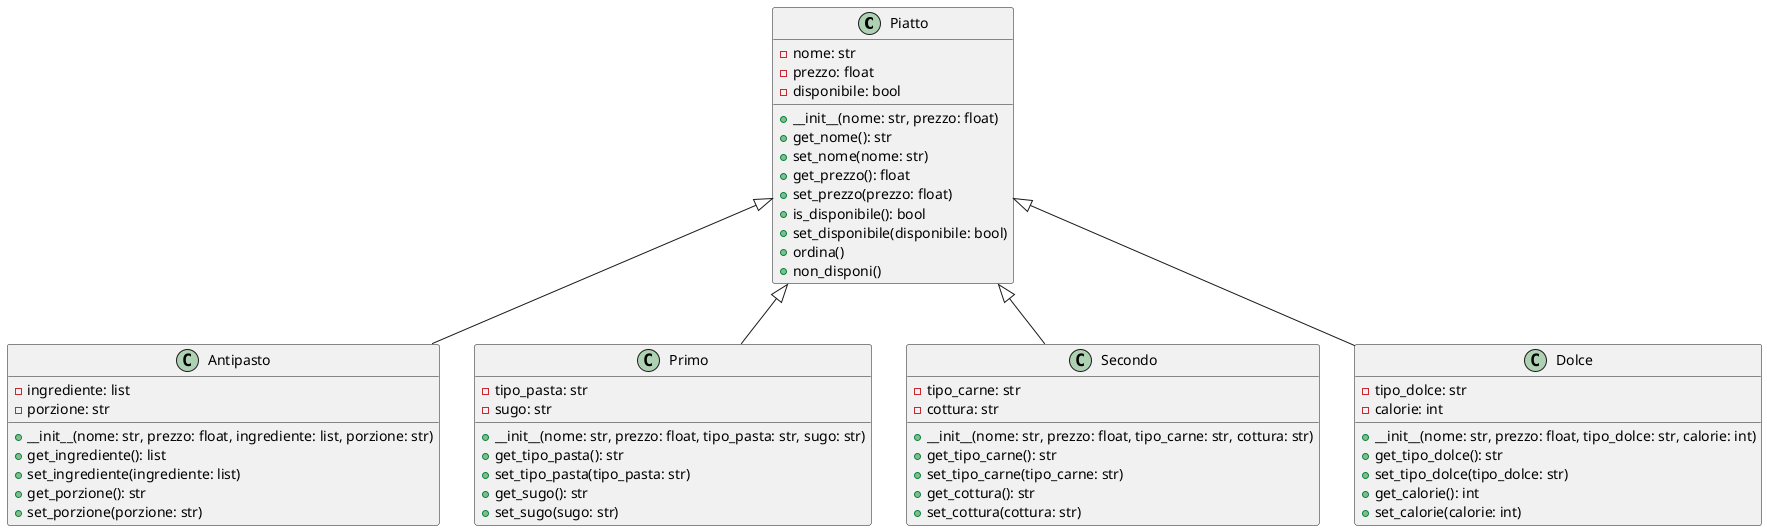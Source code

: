 @startuml

class Piatto {
    -nome: str
    -prezzo: float
    -disponibile: bool
    +__init__(nome: str, prezzo: float)
    +get_nome(): str
    +set_nome(nome: str)
    +get_prezzo(): float
    +set_prezzo(prezzo: float)
    +is_disponibile(): bool
    +set_disponibile(disponibile: bool)
    +ordina()
    +non_disponi()
}

class Antipasto {
    -ingrediente: list
    -porzione: str
    +__init__(nome: str, prezzo: float, ingrediente: list, porzione: str)
    +get_ingrediente(): list
    +set_ingrediente(ingrediente: list)
    +get_porzione(): str
    +set_porzione(porzione: str)
}

class Primo {
    -tipo_pasta: str
    -sugo: str
    +__init__(nome: str, prezzo: float, tipo_pasta: str, sugo: str)
    +get_tipo_pasta(): str
    +set_tipo_pasta(tipo_pasta: str)
    +get_sugo(): str
    +set_sugo(sugo: str)
}

class Secondo {
    -tipo_carne: str
    -cottura: str
    +__init__(nome: str, prezzo: float, tipo_carne: str, cottura: str)
    +get_tipo_carne(): str
    +set_tipo_carne(tipo_carne: str)
    +get_cottura(): str
    +set_cottura(cottura: str)
}

class Dolce {
    -tipo_dolce: str
    -calorie: int
    +__init__(nome: str, prezzo: float, tipo_dolce: str, calorie: int)
    +get_tipo_dolce(): str
    +set_tipo_dolce(tipo_dolce: str)
    +get_calorie(): int
    +set_calorie(calorie: int)
}

Piatto <|-- Antipasto
Piatto <|-- Primo
Piatto <|-- Secondo
Piatto <|-- Dolce

@enduml